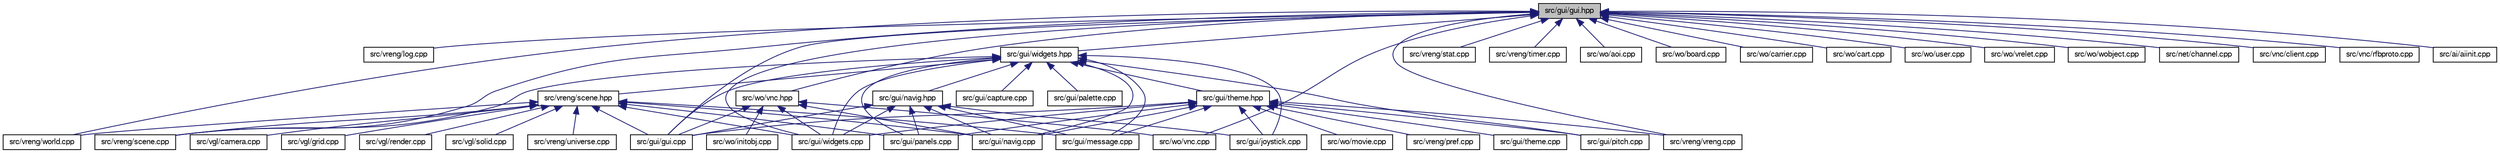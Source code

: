 digraph "src/gui/gui.hpp"
{
 // LATEX_PDF_SIZE
  bgcolor="transparent";
  edge [fontname="FreeSans",fontsize="10",labelfontname="FreeSans",labelfontsize="10"];
  node [fontname="FreeSans",fontsize="10",shape=record];
  Node1 [label="src/gui/gui.hpp",height=0.2,width=0.4,color="black", fillcolor="grey75", style="filled", fontcolor="black",tooltip=" "];
  Node1 -> Node2 [dir="back",color="midnightblue",fontsize="10",style="solid",fontname="FreeSans"];
  Node2 [label="src/vreng/log.cpp",height=0.2,width=0.4,color="black",URL="$a00041.html",tooltip=" "];
  Node1 -> Node3 [dir="back",color="midnightblue",fontsize="10",style="solid",fontname="FreeSans"];
  Node3 [label="src/vreng/scene.cpp",height=0.2,width=0.4,color="black",URL="$a00080.html",tooltip=" "];
  Node1 -> Node4 [dir="back",color="midnightblue",fontsize="10",style="solid",fontname="FreeSans"];
  Node4 [label="src/vreng/stat.cpp",height=0.2,width=0.4,color="black",URL="$a00104.html",tooltip=" "];
  Node1 -> Node5 [dir="back",color="midnightblue",fontsize="10",style="solid",fontname="FreeSans"];
  Node5 [label="src/vreng/timer.cpp",height=0.2,width=0.4,color="black",URL="$a00110.html",tooltip=" "];
  Node1 -> Node6 [dir="back",color="midnightblue",fontsize="10",style="solid",fontname="FreeSans"];
  Node6 [label="src/vreng/vreng.cpp",height=0.2,width=0.4,color="black",URL="$a00140.html",tooltip=" "];
  Node1 -> Node7 [dir="back",color="midnightblue",fontsize="10",style="solid",fontname="FreeSans"];
  Node7 [label="src/vreng/world.cpp",height=0.2,width=0.4,color="black",URL="$a00146.html",tooltip=" "];
  Node1 -> Node8 [dir="back",color="midnightblue",fontsize="10",style="solid",fontname="FreeSans"];
  Node8 [label="src/gui/gui.cpp",height=0.2,width=0.4,color="black",URL="$a00206.html",tooltip=" "];
  Node1 -> Node9 [dir="back",color="midnightblue",fontsize="10",style="solid",fontname="FreeSans"];
  Node9 [label="src/gui/widgets.cpp",height=0.2,width=0.4,color="black",URL="$a00260.html",tooltip=" "];
  Node1 -> Node10 [dir="back",color="midnightblue",fontsize="10",style="solid",fontname="FreeSans"];
  Node10 [label="src/gui/widgets.hpp",height=0.2,width=0.4,color="black",URL="$a00263.html",tooltip=" "];
  Node10 -> Node3 [dir="back",color="midnightblue",fontsize="10",style="solid",fontname="FreeSans"];
  Node10 -> Node11 [dir="back",color="midnightblue",fontsize="10",style="solid",fontname="FreeSans"];
  Node11 [label="src/vreng/scene.hpp",height=0.2,width=0.4,color="black",URL="$a00083.html",tooltip=" "];
  Node11 -> Node3 [dir="back",color="midnightblue",fontsize="10",style="solid",fontname="FreeSans"];
  Node11 -> Node12 [dir="back",color="midnightblue",fontsize="10",style="solid",fontname="FreeSans"];
  Node12 [label="src/vreng/universe.cpp",height=0.2,width=0.4,color="black",URL="$a00125.html",tooltip=" "];
  Node11 -> Node7 [dir="back",color="midnightblue",fontsize="10",style="solid",fontname="FreeSans"];
  Node11 -> Node8 [dir="back",color="midnightblue",fontsize="10",style="solid",fontname="FreeSans"];
  Node11 -> Node13 [dir="back",color="midnightblue",fontsize="10",style="solid",fontname="FreeSans"];
  Node13 [label="src/gui/message.cpp",height=0.2,width=0.4,color="black",URL="$a00218.html",tooltip=" "];
  Node11 -> Node14 [dir="back",color="midnightblue",fontsize="10",style="solid",fontname="FreeSans"];
  Node14 [label="src/gui/navig.cpp",height=0.2,width=0.4,color="black",URL="$a00230.html",tooltip=" "];
  Node11 -> Node15 [dir="back",color="midnightblue",fontsize="10",style="solid",fontname="FreeSans"];
  Node15 [label="src/gui/panels.cpp",height=0.2,width=0.4,color="black",URL="$a00242.html",tooltip=" "];
  Node11 -> Node9 [dir="back",color="midnightblue",fontsize="10",style="solid",fontname="FreeSans"];
  Node11 -> Node16 [dir="back",color="midnightblue",fontsize="10",style="solid",fontname="FreeSans"];
  Node16 [label="src/vgl/camera.cpp",height=0.2,width=0.4,color="black",URL="$a00944.html",tooltip=" "];
  Node11 -> Node17 [dir="back",color="midnightblue",fontsize="10",style="solid",fontname="FreeSans"];
  Node17 [label="src/vgl/grid.cpp",height=0.2,width=0.4,color="black",URL="$a00971.html",tooltip=" "];
  Node11 -> Node18 [dir="back",color="midnightblue",fontsize="10",style="solid",fontname="FreeSans"];
  Node18 [label="src/vgl/render.cpp",height=0.2,width=0.4,color="black",URL="$a00989.html",tooltip=" "];
  Node11 -> Node19 [dir="back",color="midnightblue",fontsize="10",style="solid",fontname="FreeSans"];
  Node19 [label="src/vgl/solid.cpp",height=0.2,width=0.4,color="black",URL="$a00995.html",tooltip=" "];
  Node10 -> Node20 [dir="back",color="midnightblue",fontsize="10",style="solid",fontname="FreeSans"];
  Node20 [label="src/gui/capture.cpp",height=0.2,width=0.4,color="black",URL="$a00200.html",tooltip=" "];
  Node10 -> Node8 [dir="back",color="midnightblue",fontsize="10",style="solid",fontname="FreeSans"];
  Node10 -> Node21 [dir="back",color="midnightblue",fontsize="10",style="solid",fontname="FreeSans"];
  Node21 [label="src/gui/joystick.cpp",height=0.2,width=0.4,color="black",URL="$a00212.html",tooltip=" "];
  Node10 -> Node13 [dir="back",color="midnightblue",fontsize="10",style="solid",fontname="FreeSans"];
  Node10 -> Node14 [dir="back",color="midnightblue",fontsize="10",style="solid",fontname="FreeSans"];
  Node10 -> Node22 [dir="back",color="midnightblue",fontsize="10",style="solid",fontname="FreeSans"];
  Node22 [label="src/gui/navig.hpp",height=0.2,width=0.4,color="black",URL="$a00233.html",tooltip=" "];
  Node22 -> Node8 [dir="back",color="midnightblue",fontsize="10",style="solid",fontname="FreeSans"];
  Node22 -> Node21 [dir="back",color="midnightblue",fontsize="10",style="solid",fontname="FreeSans"];
  Node22 -> Node13 [dir="back",color="midnightblue",fontsize="10",style="solid",fontname="FreeSans"];
  Node22 -> Node14 [dir="back",color="midnightblue",fontsize="10",style="solid",fontname="FreeSans"];
  Node22 -> Node15 [dir="back",color="midnightblue",fontsize="10",style="solid",fontname="FreeSans"];
  Node22 -> Node9 [dir="back",color="midnightblue",fontsize="10",style="solid",fontname="FreeSans"];
  Node10 -> Node23 [dir="back",color="midnightblue",fontsize="10",style="solid",fontname="FreeSans"];
  Node23 [label="src/gui/palette.cpp",height=0.2,width=0.4,color="black",URL="$a00236.html",tooltip=" "];
  Node10 -> Node15 [dir="back",color="midnightblue",fontsize="10",style="solid",fontname="FreeSans"];
  Node10 -> Node24 [dir="back",color="midnightblue",fontsize="10",style="solid",fontname="FreeSans"];
  Node24 [label="src/gui/pitch.cpp",height=0.2,width=0.4,color="black",URL="$a00248.html",tooltip=" "];
  Node10 -> Node25 [dir="back",color="midnightblue",fontsize="10",style="solid",fontname="FreeSans"];
  Node25 [label="src/gui/theme.hpp",height=0.2,width=0.4,color="black",URL="$a00257.html",tooltip=" "];
  Node25 -> Node26 [dir="back",color="midnightblue",fontsize="10",style="solid",fontname="FreeSans"];
  Node26 [label="src/vreng/pref.cpp",height=0.2,width=0.4,color="black",URL="$a00062.html",tooltip=" "];
  Node25 -> Node6 [dir="back",color="midnightblue",fontsize="10",style="solid",fontname="FreeSans"];
  Node25 -> Node8 [dir="back",color="midnightblue",fontsize="10",style="solid",fontname="FreeSans"];
  Node25 -> Node21 [dir="back",color="midnightblue",fontsize="10",style="solid",fontname="FreeSans"];
  Node25 -> Node13 [dir="back",color="midnightblue",fontsize="10",style="solid",fontname="FreeSans"];
  Node25 -> Node14 [dir="back",color="midnightblue",fontsize="10",style="solid",fontname="FreeSans"];
  Node25 -> Node15 [dir="back",color="midnightblue",fontsize="10",style="solid",fontname="FreeSans"];
  Node25 -> Node24 [dir="back",color="midnightblue",fontsize="10",style="solid",fontname="FreeSans"];
  Node25 -> Node27 [dir="back",color="midnightblue",fontsize="10",style="solid",fontname="FreeSans"];
  Node27 [label="src/gui/theme.cpp",height=0.2,width=0.4,color="black",URL="$a00254.html",tooltip=" "];
  Node25 -> Node9 [dir="back",color="midnightblue",fontsize="10",style="solid",fontname="FreeSans"];
  Node25 -> Node28 [dir="back",color="midnightblue",fontsize="10",style="solid",fontname="FreeSans"];
  Node28 [label="src/wo/movie.cpp",height=0.2,width=0.4,color="black",URL="$a00599.html",tooltip=" "];
  Node10 -> Node9 [dir="back",color="midnightblue",fontsize="10",style="solid",fontname="FreeSans"];
  Node1 -> Node29 [dir="back",color="midnightblue",fontsize="10",style="solid",fontname="FreeSans"];
  Node29 [label="src/wo/aoi.cpp",height=0.2,width=0.4,color="black",URL="$a00290.html",tooltip=" "];
  Node1 -> Node30 [dir="back",color="midnightblue",fontsize="10",style="solid",fontname="FreeSans"];
  Node30 [label="src/wo/board.cpp",height=0.2,width=0.4,color="black",URL="$a00314.html",tooltip=" "];
  Node1 -> Node31 [dir="back",color="midnightblue",fontsize="10",style="solid",fontname="FreeSans"];
  Node31 [label="src/wo/carrier.cpp",height=0.2,width=0.4,color="black",URL="$a00350.html",tooltip=" "];
  Node1 -> Node32 [dir="back",color="midnightblue",fontsize="10",style="solid",fontname="FreeSans"];
  Node32 [label="src/wo/cart.cpp",height=0.2,width=0.4,color="black",URL="$a00356.html",tooltip=" "];
  Node1 -> Node33 [dir="back",color="midnightblue",fontsize="10",style="solid",fontname="FreeSans"];
  Node33 [label="src/wo/user.cpp",height=0.2,width=0.4,color="black",URL="$a00785.html",tooltip=" "];
  Node1 -> Node34 [dir="back",color="midnightblue",fontsize="10",style="solid",fontname="FreeSans"];
  Node34 [label="src/wo/vnc.cpp",height=0.2,width=0.4,color="black",URL="$a00797.html",tooltip=" "];
  Node1 -> Node35 [dir="back",color="midnightblue",fontsize="10",style="solid",fontname="FreeSans"];
  Node35 [label="src/wo/vnc.hpp",height=0.2,width=0.4,color="black",URL="$a00800.html",tooltip=" "];
  Node35 -> Node8 [dir="back",color="midnightblue",fontsize="10",style="solid",fontname="FreeSans"];
  Node35 -> Node14 [dir="back",color="midnightblue",fontsize="10",style="solid",fontname="FreeSans"];
  Node35 -> Node9 [dir="back",color="midnightblue",fontsize="10",style="solid",fontname="FreeSans"];
  Node35 -> Node36 [dir="back",color="midnightblue",fontsize="10",style="solid",fontname="FreeSans"];
  Node36 [label="src/wo/initobj.cpp",height=0.2,width=0.4,color="black",URL="$a00551.html",tooltip=" "];
  Node35 -> Node34 [dir="back",color="midnightblue",fontsize="10",style="solid",fontname="FreeSans"];
  Node1 -> Node37 [dir="back",color="midnightblue",fontsize="10",style="solid",fontname="FreeSans"];
  Node37 [label="src/wo/vrelet.cpp",height=0.2,width=0.4,color="black",URL="$a00809.html",tooltip=" "];
  Node1 -> Node38 [dir="back",color="midnightblue",fontsize="10",style="solid",fontname="FreeSans"];
  Node38 [label="src/wo/wobject.cpp",height=0.2,width=0.4,color="black",URL="$a00863.html",tooltip=" "];
  Node1 -> Node39 [dir="back",color="midnightblue",fontsize="10",style="solid",fontname="FreeSans"];
  Node39 [label="src/net/channel.cpp",height=0.2,width=0.4,color="black",URL="$a00869.html",tooltip=" "];
  Node1 -> Node40 [dir="back",color="midnightblue",fontsize="10",style="solid",fontname="FreeSans"];
  Node40 [label="src/vnc/client.cpp",height=0.2,width=0.4,color="black",URL="$a01325.html",tooltip=" "];
  Node1 -> Node41 [dir="back",color="midnightblue",fontsize="10",style="solid",fontname="FreeSans"];
  Node41 [label="src/vnc/rfbproto.cpp",height=0.2,width=0.4,color="black",URL="$a01337.html",tooltip=" "];
  Node1 -> Node42 [dir="back",color="midnightblue",fontsize="10",style="solid",fontname="FreeSans"];
  Node42 [label="src/ai/aiinit.cpp",height=0.2,width=0.4,color="black",URL="$a01349.html",tooltip=" "];
}
